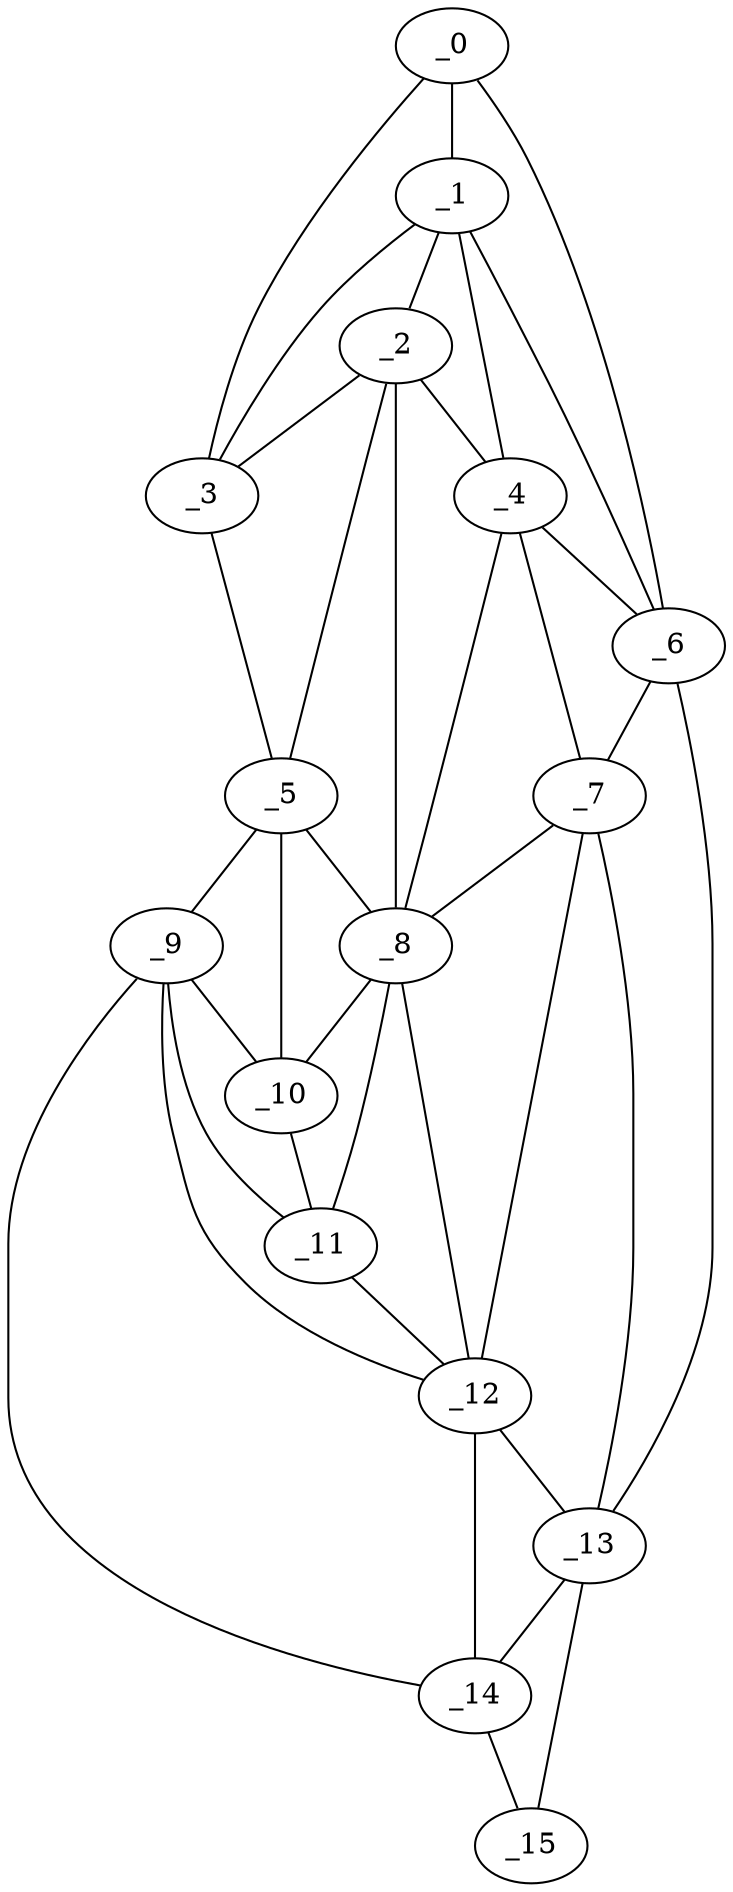 graph "obj91__60.gxl" {
	_0	 [x=6,
		y=42];
	_1	 [x=15,
		y=47];
	_0 -- _1	 [valence=2];
	_3	 [x=34,
		y=35];
	_0 -- _3	 [valence=1];
	_6	 [x=69,
		y=86];
	_0 -- _6	 [valence=1];
	_2	 [x=29,
		y=47];
	_1 -- _2	 [valence=1];
	_1 -- _3	 [valence=2];
	_4	 [x=64,
		y=78];
	_1 -- _4	 [valence=2];
	_1 -- _6	 [valence=2];
	_2 -- _3	 [valence=2];
	_2 -- _4	 [valence=2];
	_5	 [x=66,
		y=33];
	_2 -- _5	 [valence=2];
	_8	 [x=73,
		y=57];
	_2 -- _8	 [valence=2];
	_3 -- _5	 [valence=1];
	_4 -- _6	 [valence=1];
	_7	 [x=70,
		y=79];
	_4 -- _7	 [valence=2];
	_4 -- _8	 [valence=2];
	_5 -- _8	 [valence=1];
	_9	 [x=78,
		y=33];
	_5 -- _9	 [valence=1];
	_10	 [x=84,
		y=41];
	_5 -- _10	 [valence=2];
	_6 -- _7	 [valence=1];
	_13	 [x=113,
		y=90];
	_6 -- _13	 [valence=1];
	_7 -- _8	 [valence=2];
	_12	 [x=105,
		y=54];
	_7 -- _12	 [valence=2];
	_7 -- _13	 [valence=2];
	_8 -- _10	 [valence=2];
	_11	 [x=93,
		y=45];
	_8 -- _11	 [valence=2];
	_8 -- _12	 [valence=2];
	_9 -- _10	 [valence=1];
	_9 -- _11	 [valence=2];
	_9 -- _12	 [valence=1];
	_14	 [x=120,
		y=65];
	_9 -- _14	 [valence=1];
	_10 -- _11	 [valence=1];
	_11 -- _12	 [valence=1];
	_12 -- _13	 [valence=1];
	_12 -- _14	 [valence=1];
	_13 -- _14	 [valence=2];
	_15	 [x=122,
		y=78];
	_13 -- _15	 [valence=1];
	_14 -- _15	 [valence=1];
}

